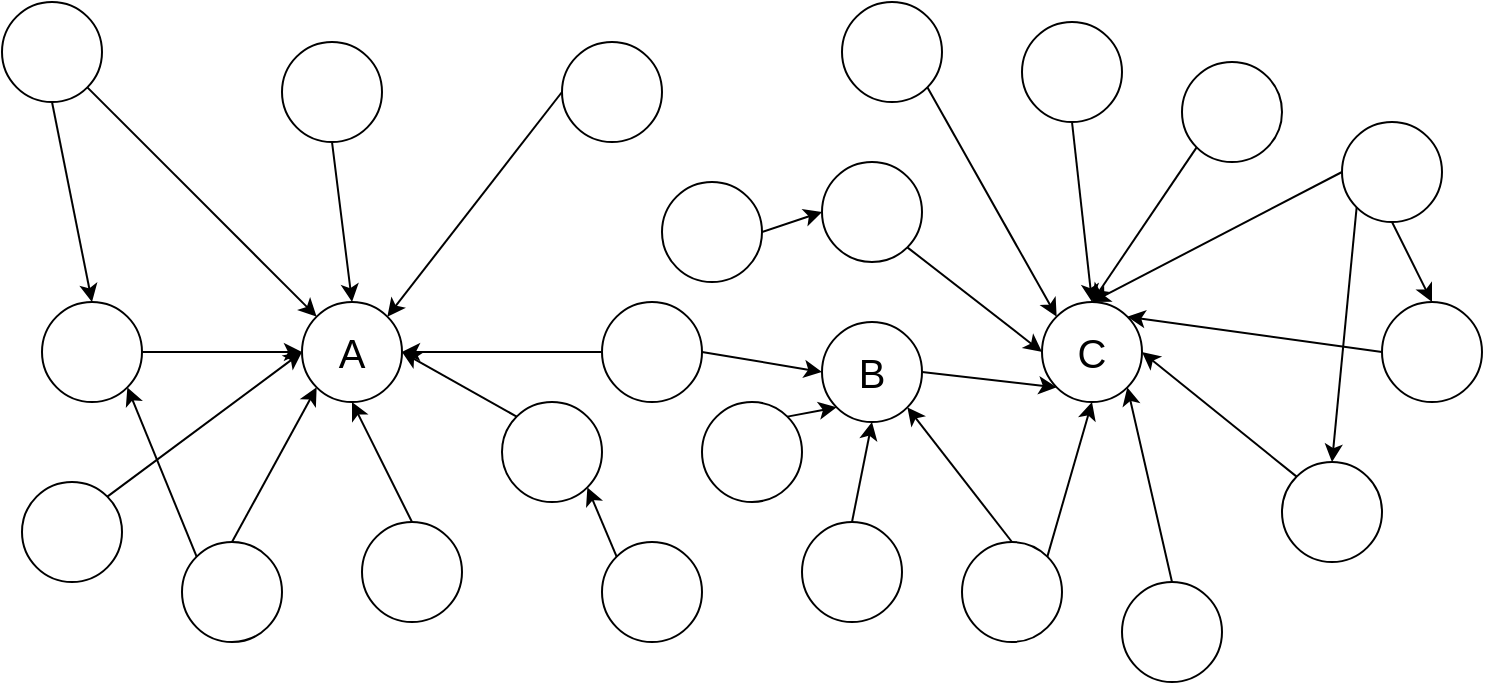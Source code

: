 <mxfile version="12.4.9" type="onedrive"><diagram id="MEOmjSEW0Qn0i8HVgKOK" name="Page-1"><mxGraphModel dx="961" dy="606" grid="1" gridSize="10" guides="1" tooltips="1" connect="1" arrows="1" fold="1" page="1" pageScale="1" pageWidth="827" pageHeight="1169" math="0" shadow="0"><root><mxCell id="0"/><mxCell id="1" parent="0"/><mxCell id="IZonUz8yEGxHa29MjrBL-1" value="" style="ellipse;whiteSpace=wrap;html=1;aspect=fixed;fillColor=#FFFFFF;" vertex="1" parent="1"><mxGeometry x="40" y="200" width="50" height="50" as="geometry"/></mxCell><mxCell id="IZonUz8yEGxHa29MjrBL-2" value="" style="ellipse;whiteSpace=wrap;html=1;aspect=fixed;fillColor=#FFFFFF;" vertex="1" parent="1"><mxGeometry x="160" y="70" width="50" height="50" as="geometry"/></mxCell><mxCell id="IZonUz8yEGxHa29MjrBL-3" value="&lt;font style=&quot;font-size: 20px&quot;&gt;A&lt;/font&gt;" style="ellipse;whiteSpace=wrap;html=1;aspect=fixed;fillColor=#FFFFFF;" vertex="1" parent="1"><mxGeometry x="170" y="200" width="50" height="50" as="geometry"/></mxCell><mxCell id="IZonUz8yEGxHa29MjrBL-4" value="" style="ellipse;whiteSpace=wrap;html=1;aspect=fixed;fillColor=#FFFFFF;" vertex="1" parent="1"><mxGeometry x="110" y="320" width="50" height="50" as="geometry"/></mxCell><mxCell id="IZonUz8yEGxHa29MjrBL-5" value="" style="ellipse;whiteSpace=wrap;html=1;aspect=fixed;fillColor=#FFFFFF;" vertex="1" parent="1"><mxGeometry x="200" y="310" width="50" height="50" as="geometry"/></mxCell><mxCell id="IZonUz8yEGxHa29MjrBL-6" value="" style="ellipse;whiteSpace=wrap;html=1;aspect=fixed;fillColor=#FFFFFF;" vertex="1" parent="1"><mxGeometry x="30" y="290" width="50" height="50" as="geometry"/></mxCell><mxCell id="IZonUz8yEGxHa29MjrBL-7" value="" style="ellipse;whiteSpace=wrap;html=1;aspect=fixed;fillColor=#FFFFFF;" vertex="1" parent="1"><mxGeometry x="20" y="50" width="50" height="50" as="geometry"/></mxCell><mxCell id="IZonUz8yEGxHa29MjrBL-8" value="" style="ellipse;whiteSpace=wrap;html=1;aspect=fixed;fillColor=#FFFFFF;" vertex="1" parent="1"><mxGeometry x="300" y="70" width="50" height="50" as="geometry"/></mxCell><mxCell id="IZonUz8yEGxHa29MjrBL-9" value="" style="ellipse;whiteSpace=wrap;html=1;aspect=fixed;fillColor=#FFFFFF;" vertex="1" parent="1"><mxGeometry x="320" y="200" width="50" height="50" as="geometry"/></mxCell><mxCell id="IZonUz8yEGxHa29MjrBL-10" value="&lt;font style=&quot;font-size: 20px&quot;&gt;C&lt;/font&gt;" style="ellipse;whiteSpace=wrap;html=1;aspect=fixed;fillColor=#FFFFFF;" vertex="1" parent="1"><mxGeometry x="540" y="200" width="50" height="50" as="geometry"/></mxCell><mxCell id="IZonUz8yEGxHa29MjrBL-11" value="" style="ellipse;whiteSpace=wrap;html=1;aspect=fixed;fillColor=#FFFFFF;" vertex="1" parent="1"><mxGeometry x="420" y="310" width="50" height="50" as="geometry"/></mxCell><mxCell id="IZonUz8yEGxHa29MjrBL-12" value="" style="ellipse;whiteSpace=wrap;html=1;aspect=fixed;fillColor=#FFFFFF;" vertex="1" parent="1"><mxGeometry x="430" y="130" width="50" height="50" as="geometry"/></mxCell><mxCell id="IZonUz8yEGxHa29MjrBL-13" value="" style="ellipse;whiteSpace=wrap;html=1;aspect=fixed;fillColor=#FFFFFF;" vertex="1" parent="1"><mxGeometry x="690" y="110" width="50" height="50" as="geometry"/></mxCell><mxCell id="IZonUz8yEGxHa29MjrBL-14" value="" style="ellipse;whiteSpace=wrap;html=1;aspect=fixed;fillColor=#FFFFFF;" vertex="1" parent="1"><mxGeometry x="370" y="250" width="50" height="50" as="geometry"/></mxCell><mxCell id="IZonUz8yEGxHa29MjrBL-15" value="" style="ellipse;whiteSpace=wrap;html=1;aspect=fixed;fillColor=#FFFFFF;" vertex="1" parent="1"><mxGeometry x="530" y="60" width="50" height="50" as="geometry"/></mxCell><mxCell id="IZonUz8yEGxHa29MjrBL-16" value="" style="ellipse;whiteSpace=wrap;html=1;aspect=fixed;fillColor=#FFFFFF;" vertex="1" parent="1"><mxGeometry x="710" y="200" width="50" height="50" as="geometry"/></mxCell><mxCell id="IZonUz8yEGxHa29MjrBL-17" value="" style="ellipse;whiteSpace=wrap;html=1;aspect=fixed;fillColor=#FFFFFF;" vertex="1" parent="1"><mxGeometry x="660" y="280" width="50" height="50" as="geometry"/></mxCell><mxCell id="IZonUz8yEGxHa29MjrBL-18" value="" style="ellipse;whiteSpace=wrap;html=1;aspect=fixed;fillColor=#FFFFFF;" vertex="1" parent="1"><mxGeometry x="580" y="340" width="50" height="50" as="geometry"/></mxCell><mxCell id="IZonUz8yEGxHa29MjrBL-19" value="" style="ellipse;whiteSpace=wrap;html=1;aspect=fixed;fillColor=#FFFFFF;" vertex="1" parent="1"><mxGeometry x="320" y="320" width="50" height="50" as="geometry"/></mxCell><mxCell id="IZonUz8yEGxHa29MjrBL-20" value="" style="ellipse;whiteSpace=wrap;html=1;aspect=fixed;fillColor=#FFFFFF;" vertex="1" parent="1"><mxGeometry x="350" y="140" width="50" height="50" as="geometry"/></mxCell><mxCell id="IZonUz8yEGxHa29MjrBL-21" value="" style="ellipse;whiteSpace=wrap;html=1;aspect=fixed;fillColor=#FFFFFF;" vertex="1" parent="1"><mxGeometry x="270" y="250" width="50" height="50" as="geometry"/></mxCell><mxCell id="IZonUz8yEGxHa29MjrBL-22" value="&lt;font style=&quot;font-size: 20px&quot;&gt;B&lt;/font&gt;" style="ellipse;whiteSpace=wrap;html=1;aspect=fixed;fillColor=#FFFFFF;" vertex="1" parent="1"><mxGeometry x="430" y="210" width="50" height="50" as="geometry"/></mxCell><mxCell id="IZonUz8yEGxHa29MjrBL-23" value="" style="ellipse;whiteSpace=wrap;html=1;aspect=fixed;fillColor=#FFFFFF;" vertex="1" parent="1"><mxGeometry x="500" y="320" width="50" height="50" as="geometry"/></mxCell><mxCell id="IZonUz8yEGxHa29MjrBL-24" value="" style="ellipse;whiteSpace=wrap;html=1;aspect=fixed;fillColor=#FFFFFF;" vertex="1" parent="1"><mxGeometry x="610" y="80" width="50" height="50" as="geometry"/></mxCell><mxCell id="IZonUz8yEGxHa29MjrBL-25" value="" style="ellipse;whiteSpace=wrap;html=1;aspect=fixed;fillColor=#FFFFFF;" vertex="1" parent="1"><mxGeometry x="440" y="50" width="50" height="50" as="geometry"/></mxCell><mxCell id="IZonUz8yEGxHa29MjrBL-26" style="edgeStyle=orthogonalEdgeStyle;rounded=0;orthogonalLoop=1;jettySize=auto;html=1;exitX=0.5;exitY=1;exitDx=0;exitDy=0;" edge="1" parent="1" source="IZonUz8yEGxHa29MjrBL-5" target="IZonUz8yEGxHa29MjrBL-5"><mxGeometry relative="1" as="geometry"/></mxCell><mxCell id="IZonUz8yEGxHa29MjrBL-28" value="" style="endArrow=classic;html=1;entryX=0.5;entryY=0;entryDx=0;entryDy=0;exitX=0.5;exitY=1;exitDx=0;exitDy=0;endFill=1;" edge="1" parent="1" source="IZonUz8yEGxHa29MjrBL-7" target="IZonUz8yEGxHa29MjrBL-1"><mxGeometry width="50" height="50" relative="1" as="geometry"><mxPoint x="20" y="460" as="sourcePoint"/><mxPoint x="70" y="410" as="targetPoint"/></mxGeometry></mxCell><mxCell id="IZonUz8yEGxHa29MjrBL-29" value="" style="endArrow=classic;html=1;entryX=0;entryY=0.5;entryDx=0;entryDy=0;exitX=1;exitY=0.5;exitDx=0;exitDy=0;endFill=1;" edge="1" parent="1" source="IZonUz8yEGxHa29MjrBL-1" target="IZonUz8yEGxHa29MjrBL-3"><mxGeometry width="50" height="50" relative="1" as="geometry"><mxPoint x="72.678" y="102.678" as="sourcePoint"/><mxPoint x="180" y="235" as="targetPoint"/></mxGeometry></mxCell><mxCell id="IZonUz8yEGxHa29MjrBL-30" value="" style="endArrow=classic;html=1;entryX=0;entryY=0.5;entryDx=0;entryDy=0;exitX=1;exitY=0;exitDx=0;exitDy=0;endFill=1;" edge="1" parent="1" source="IZonUz8yEGxHa29MjrBL-6" target="IZonUz8yEGxHa29MjrBL-3"><mxGeometry width="50" height="50" relative="1" as="geometry"><mxPoint x="100" y="235" as="sourcePoint"/><mxPoint x="180" y="235" as="targetPoint"/></mxGeometry></mxCell><mxCell id="IZonUz8yEGxHa29MjrBL-31" value="" style="endArrow=classic;html=1;entryX=0;entryY=1;entryDx=0;entryDy=0;exitX=0.5;exitY=0;exitDx=0;exitDy=0;endFill=1;" edge="1" parent="1" source="IZonUz8yEGxHa29MjrBL-4" target="IZonUz8yEGxHa29MjrBL-3"><mxGeometry width="50" height="50" relative="1" as="geometry"><mxPoint x="110" y="245" as="sourcePoint"/><mxPoint x="190" y="245" as="targetPoint"/></mxGeometry></mxCell><mxCell id="IZonUz8yEGxHa29MjrBL-32" value="" style="endArrow=classic;html=1;entryX=0.5;entryY=1;entryDx=0;entryDy=0;exitX=0.5;exitY=0;exitDx=0;exitDy=0;endFill=1;" edge="1" parent="1" source="IZonUz8yEGxHa29MjrBL-5" target="IZonUz8yEGxHa29MjrBL-3"><mxGeometry width="50" height="50" relative="1" as="geometry"><mxPoint x="145" y="330" as="sourcePoint"/><mxPoint x="180" y="235" as="targetPoint"/></mxGeometry></mxCell><mxCell id="IZonUz8yEGxHa29MjrBL-33" value="" style="endArrow=classic;html=1;entryX=1;entryY=0.5;entryDx=0;entryDy=0;exitX=0;exitY=0;exitDx=0;exitDy=0;endFill=1;" edge="1" parent="1" source="IZonUz8yEGxHa29MjrBL-21" target="IZonUz8yEGxHa29MjrBL-3"><mxGeometry width="50" height="50" relative="1" as="geometry"><mxPoint x="235" y="320" as="sourcePoint"/><mxPoint x="205" y="260" as="targetPoint"/></mxGeometry></mxCell><mxCell id="IZonUz8yEGxHa29MjrBL-34" value="" style="endArrow=classic;html=1;entryX=0.5;entryY=0;entryDx=0;entryDy=0;exitX=0.5;exitY=1;exitDx=0;exitDy=0;endFill=1;" edge="1" parent="1" source="IZonUz8yEGxHa29MjrBL-2" target="IZonUz8yEGxHa29MjrBL-3"><mxGeometry width="50" height="50" relative="1" as="geometry"><mxPoint x="245" y="330" as="sourcePoint"/><mxPoint x="215" y="270" as="targetPoint"/></mxGeometry></mxCell><mxCell id="IZonUz8yEGxHa29MjrBL-35" value="" style="endArrow=classic;html=1;entryX=0;entryY=0;entryDx=0;entryDy=0;exitX=1;exitY=1;exitDx=0;exitDy=0;endFill=1;" edge="1" parent="1" source="IZonUz8yEGxHa29MjrBL-7" target="IZonUz8yEGxHa29MjrBL-3"><mxGeometry width="50" height="50" relative="1" as="geometry"><mxPoint x="287.322" y="267.322" as="sourcePoint"/><mxPoint x="230" y="235" as="targetPoint"/></mxGeometry></mxCell><mxCell id="IZonUz8yEGxHa29MjrBL-36" value="" style="endArrow=classic;html=1;entryX=1;entryY=1;entryDx=0;entryDy=0;exitX=0;exitY=0;exitDx=0;exitDy=0;endFill=1;" edge="1" parent="1" source="IZonUz8yEGxHa29MjrBL-4" target="IZonUz8yEGxHa29MjrBL-1"><mxGeometry width="50" height="50" relative="1" as="geometry"><mxPoint x="82.678" y="307.322" as="sourcePoint"/><mxPoint x="180" y="235" as="targetPoint"/></mxGeometry></mxCell><mxCell id="IZonUz8yEGxHa29MjrBL-37" value="" style="endArrow=classic;html=1;entryX=1;entryY=0;entryDx=0;entryDy=0;exitX=0;exitY=0.5;exitDx=0;exitDy=0;endFill=1;" edge="1" parent="1" source="IZonUz8yEGxHa29MjrBL-8" target="IZonUz8yEGxHa29MjrBL-3"><mxGeometry width="50" height="50" relative="1" as="geometry"><mxPoint x="287.322" y="267.322" as="sourcePoint"/><mxPoint x="230" y="235" as="targetPoint"/></mxGeometry></mxCell><mxCell id="IZonUz8yEGxHa29MjrBL-38" value="" style="endArrow=classic;html=1;entryX=0;entryY=0.5;entryDx=0;entryDy=0;exitX=1;exitY=0.5;exitDx=0;exitDy=0;endFill=1;" edge="1" parent="1" source="IZonUz8yEGxHa29MjrBL-9" target="IZonUz8yEGxHa29MjrBL-22"><mxGeometry width="50" height="50" relative="1" as="geometry"><mxPoint x="310" y="105" as="sourcePoint"/><mxPoint x="222.678" y="217.322" as="targetPoint"/></mxGeometry></mxCell><mxCell id="IZonUz8yEGxHa29MjrBL-39" value="" style="endArrow=classic;html=1;entryX=0;entryY=1;entryDx=0;entryDy=0;exitX=1;exitY=0;exitDx=0;exitDy=0;endFill=1;" edge="1" parent="1" source="IZonUz8yEGxHa29MjrBL-14" target="IZonUz8yEGxHa29MjrBL-22"><mxGeometry width="50" height="50" relative="1" as="geometry"><mxPoint x="380" y="235" as="sourcePoint"/><mxPoint x="440" y="245" as="targetPoint"/></mxGeometry></mxCell><mxCell id="IZonUz8yEGxHa29MjrBL-40" value="" style="endArrow=classic;html=1;exitX=0.5;exitY=0;exitDx=0;exitDy=0;entryX=0.5;entryY=1;entryDx=0;entryDy=0;endFill=1;" edge="1" parent="1" source="IZonUz8yEGxHa29MjrBL-11" target="IZonUz8yEGxHa29MjrBL-22"><mxGeometry width="50" height="50" relative="1" as="geometry"><mxPoint x="422.678" y="267.322" as="sourcePoint"/><mxPoint x="447" y="263" as="targetPoint"/></mxGeometry></mxCell><mxCell id="IZonUz8yEGxHa29MjrBL-41" value="" style="endArrow=classic;html=1;exitX=0.5;exitY=0;exitDx=0;exitDy=0;entryX=1;entryY=1;entryDx=0;entryDy=0;endFill=1;" edge="1" parent="1" source="IZonUz8yEGxHa29MjrBL-23" target="IZonUz8yEGxHa29MjrBL-22"><mxGeometry width="50" height="50" relative="1" as="geometry"><mxPoint x="455" y="320" as="sourcePoint"/><mxPoint x="465" y="270" as="targetPoint"/></mxGeometry></mxCell><mxCell id="IZonUz8yEGxHa29MjrBL-42" value="" style="endArrow=classic;html=1;exitX=1;exitY=0;exitDx=0;exitDy=0;entryX=0.5;entryY=1;entryDx=0;entryDy=0;endFill=1;" edge="1" parent="1" source="IZonUz8yEGxHa29MjrBL-23" target="IZonUz8yEGxHa29MjrBL-10"><mxGeometry width="50" height="50" relative="1" as="geometry"><mxPoint x="535" y="330" as="sourcePoint"/><mxPoint x="482.678" y="262.678" as="targetPoint"/></mxGeometry></mxCell><mxCell id="IZonUz8yEGxHa29MjrBL-43" value="" style="endArrow=classic;html=1;exitX=0.5;exitY=0;exitDx=0;exitDy=0;entryX=1;entryY=1;entryDx=0;entryDy=0;endFill=1;" edge="1" parent="1" source="IZonUz8yEGxHa29MjrBL-18" target="IZonUz8yEGxHa29MjrBL-10"><mxGeometry width="50" height="50" relative="1" as="geometry"><mxPoint x="552.678" y="337.322" as="sourcePoint"/><mxPoint x="580" y="260" as="targetPoint"/></mxGeometry></mxCell><mxCell id="IZonUz8yEGxHa29MjrBL-44" value="" style="endArrow=classic;html=1;exitX=0;exitY=0;exitDx=0;exitDy=0;entryX=1;entryY=0.5;entryDx=0;entryDy=0;endFill=1;" edge="1" parent="1" source="IZonUz8yEGxHa29MjrBL-17" target="IZonUz8yEGxHa29MjrBL-10"><mxGeometry width="50" height="50" relative="1" as="geometry"><mxPoint x="615" y="350" as="sourcePoint"/><mxPoint x="592.678" y="252.678" as="targetPoint"/></mxGeometry></mxCell><mxCell id="IZonUz8yEGxHa29MjrBL-45" value="" style="endArrow=classic;html=1;exitX=0;exitY=0.5;exitDx=0;exitDy=0;entryX=1;entryY=0;entryDx=0;entryDy=0;endFill=1;" edge="1" parent="1" source="IZonUz8yEGxHa29MjrBL-16" target="IZonUz8yEGxHa29MjrBL-10"><mxGeometry width="50" height="50" relative="1" as="geometry"><mxPoint x="677.322" y="297.322" as="sourcePoint"/><mxPoint x="600" y="235" as="targetPoint"/></mxGeometry></mxCell><mxCell id="IZonUz8yEGxHa29MjrBL-46" value="" style="endArrow=classic;html=1;exitX=0;exitY=0.5;exitDx=0;exitDy=0;entryX=0.5;entryY=0;entryDx=0;entryDy=0;endFill=1;" edge="1" parent="1" source="IZonUz8yEGxHa29MjrBL-13" target="IZonUz8yEGxHa29MjrBL-10"><mxGeometry width="50" height="50" relative="1" as="geometry"><mxPoint x="720" y="235" as="sourcePoint"/><mxPoint x="592.678" y="217.322" as="targetPoint"/></mxGeometry></mxCell><mxCell id="IZonUz8yEGxHa29MjrBL-47" value="" style="endArrow=classic;html=1;exitX=0.5;exitY=1;exitDx=0;exitDy=0;entryX=0.5;entryY=0;entryDx=0;entryDy=0;endFill=1;" edge="1" parent="1" source="IZonUz8yEGxHa29MjrBL-13" target="IZonUz8yEGxHa29MjrBL-16"><mxGeometry width="50" height="50" relative="1" as="geometry"><mxPoint x="700" y="145" as="sourcePoint"/><mxPoint x="575" y="210" as="targetPoint"/></mxGeometry></mxCell><mxCell id="IZonUz8yEGxHa29MjrBL-48" value="" style="endArrow=classic;html=1;exitX=0;exitY=1;exitDx=0;exitDy=0;entryX=0.5;entryY=0;entryDx=0;entryDy=0;endFill=1;" edge="1" parent="1" source="IZonUz8yEGxHa29MjrBL-13" target="IZonUz8yEGxHa29MjrBL-17"><mxGeometry width="50" height="50" relative="1" as="geometry"><mxPoint x="725" y="170" as="sourcePoint"/><mxPoint x="745" y="210" as="targetPoint"/></mxGeometry></mxCell><mxCell id="IZonUz8yEGxHa29MjrBL-49" value="" style="endArrow=classic;html=1;exitX=0;exitY=1;exitDx=0;exitDy=0;entryX=0.5;entryY=0;entryDx=0;entryDy=0;endFill=1;" edge="1" parent="1" source="IZonUz8yEGxHa29MjrBL-24" target="IZonUz8yEGxHa29MjrBL-10"><mxGeometry width="50" height="50" relative="1" as="geometry"><mxPoint x="707.322" y="162.678" as="sourcePoint"/><mxPoint x="695" y="290" as="targetPoint"/></mxGeometry></mxCell><mxCell id="IZonUz8yEGxHa29MjrBL-50" value="" style="endArrow=classic;html=1;exitX=0.5;exitY=1;exitDx=0;exitDy=0;entryX=0.5;entryY=0;entryDx=0;entryDy=0;endFill=1;" edge="1" parent="1" source="IZonUz8yEGxHa29MjrBL-15" target="IZonUz8yEGxHa29MjrBL-10"><mxGeometry width="50" height="50" relative="1" as="geometry"><mxPoint x="627.322" y="132.678" as="sourcePoint"/><mxPoint x="575" y="210" as="targetPoint"/></mxGeometry></mxCell><mxCell id="IZonUz8yEGxHa29MjrBL-51" value="" style="endArrow=classic;html=1;exitX=1;exitY=1;exitDx=0;exitDy=0;entryX=0;entryY=0;entryDx=0;entryDy=0;endFill=1;" edge="1" parent="1" source="IZonUz8yEGxHa29MjrBL-25" target="IZonUz8yEGxHa29MjrBL-10"><mxGeometry width="50" height="50" relative="1" as="geometry"><mxPoint x="565" y="120" as="sourcePoint"/><mxPoint x="575" y="210" as="targetPoint"/></mxGeometry></mxCell><mxCell id="IZonUz8yEGxHa29MjrBL-52" value="" style="endArrow=classic;html=1;exitX=1;exitY=1;exitDx=0;exitDy=0;entryX=0;entryY=0.5;entryDx=0;entryDy=0;strokeColor=#000000;endFill=1;" edge="1" parent="1" source="IZonUz8yEGxHa29MjrBL-12" target="IZonUz8yEGxHa29MjrBL-10"><mxGeometry width="50" height="50" relative="1" as="geometry"><mxPoint x="492.678" y="102.678" as="sourcePoint"/><mxPoint x="557.322" y="217.322" as="targetPoint"/></mxGeometry></mxCell><mxCell id="IZonUz8yEGxHa29MjrBL-53" value="" style="endArrow=classic;html=1;exitX=1;exitY=0.5;exitDx=0;exitDy=0;entryX=0;entryY=1;entryDx=0;entryDy=0;endFill=1;" edge="1" parent="1" source="IZonUz8yEGxHa29MjrBL-22" target="IZonUz8yEGxHa29MjrBL-10"><mxGeometry width="50" height="50" relative="1" as="geometry"><mxPoint x="482.678" y="182.678" as="sourcePoint"/><mxPoint x="550" y="235" as="targetPoint"/></mxGeometry></mxCell><mxCell id="IZonUz8yEGxHa29MjrBL-54" value="" style="endArrow=classic;html=1;exitX=1;exitY=0.5;exitDx=0;exitDy=0;entryX=0;entryY=0.5;entryDx=0;entryDy=0;endFill=1;" edge="1" parent="1" source="IZonUz8yEGxHa29MjrBL-20" target="IZonUz8yEGxHa29MjrBL-12"><mxGeometry width="50" height="50" relative="1" as="geometry"><mxPoint x="490" y="245" as="sourcePoint"/><mxPoint x="551" y="250.6" as="targetPoint"/></mxGeometry></mxCell><mxCell id="IZonUz8yEGxHa29MjrBL-55" value="" style="endArrow=classic;html=1;entryX=1;entryY=1;entryDx=0;entryDy=0;exitX=0;exitY=0;exitDx=0;exitDy=0;endFill=1;" edge="1" parent="1" source="IZonUz8yEGxHa29MjrBL-19" target="IZonUz8yEGxHa29MjrBL-21"><mxGeometry width="50" height="50" relative="1" as="geometry"><mxPoint x="422.678" y="267.322" as="sourcePoint"/><mxPoint x="447.322" y="262.678" as="targetPoint"/></mxGeometry></mxCell><mxCell id="IZonUz8yEGxHa29MjrBL-56" value="" style="endArrow=classic;html=1;exitX=0;exitY=0.5;exitDx=0;exitDy=0;endFill=1;entryX=1;entryY=0.5;entryDx=0;entryDy=0;" edge="1" parent="1" source="IZonUz8yEGxHa29MjrBL-9" target="IZonUz8yEGxHa29MjrBL-3"><mxGeometry width="50" height="50" relative="1" as="geometry"><mxPoint x="20" y="460" as="sourcePoint"/><mxPoint x="300" y="170" as="targetPoint"/></mxGeometry></mxCell></root></mxGraphModel></diagram></mxfile>